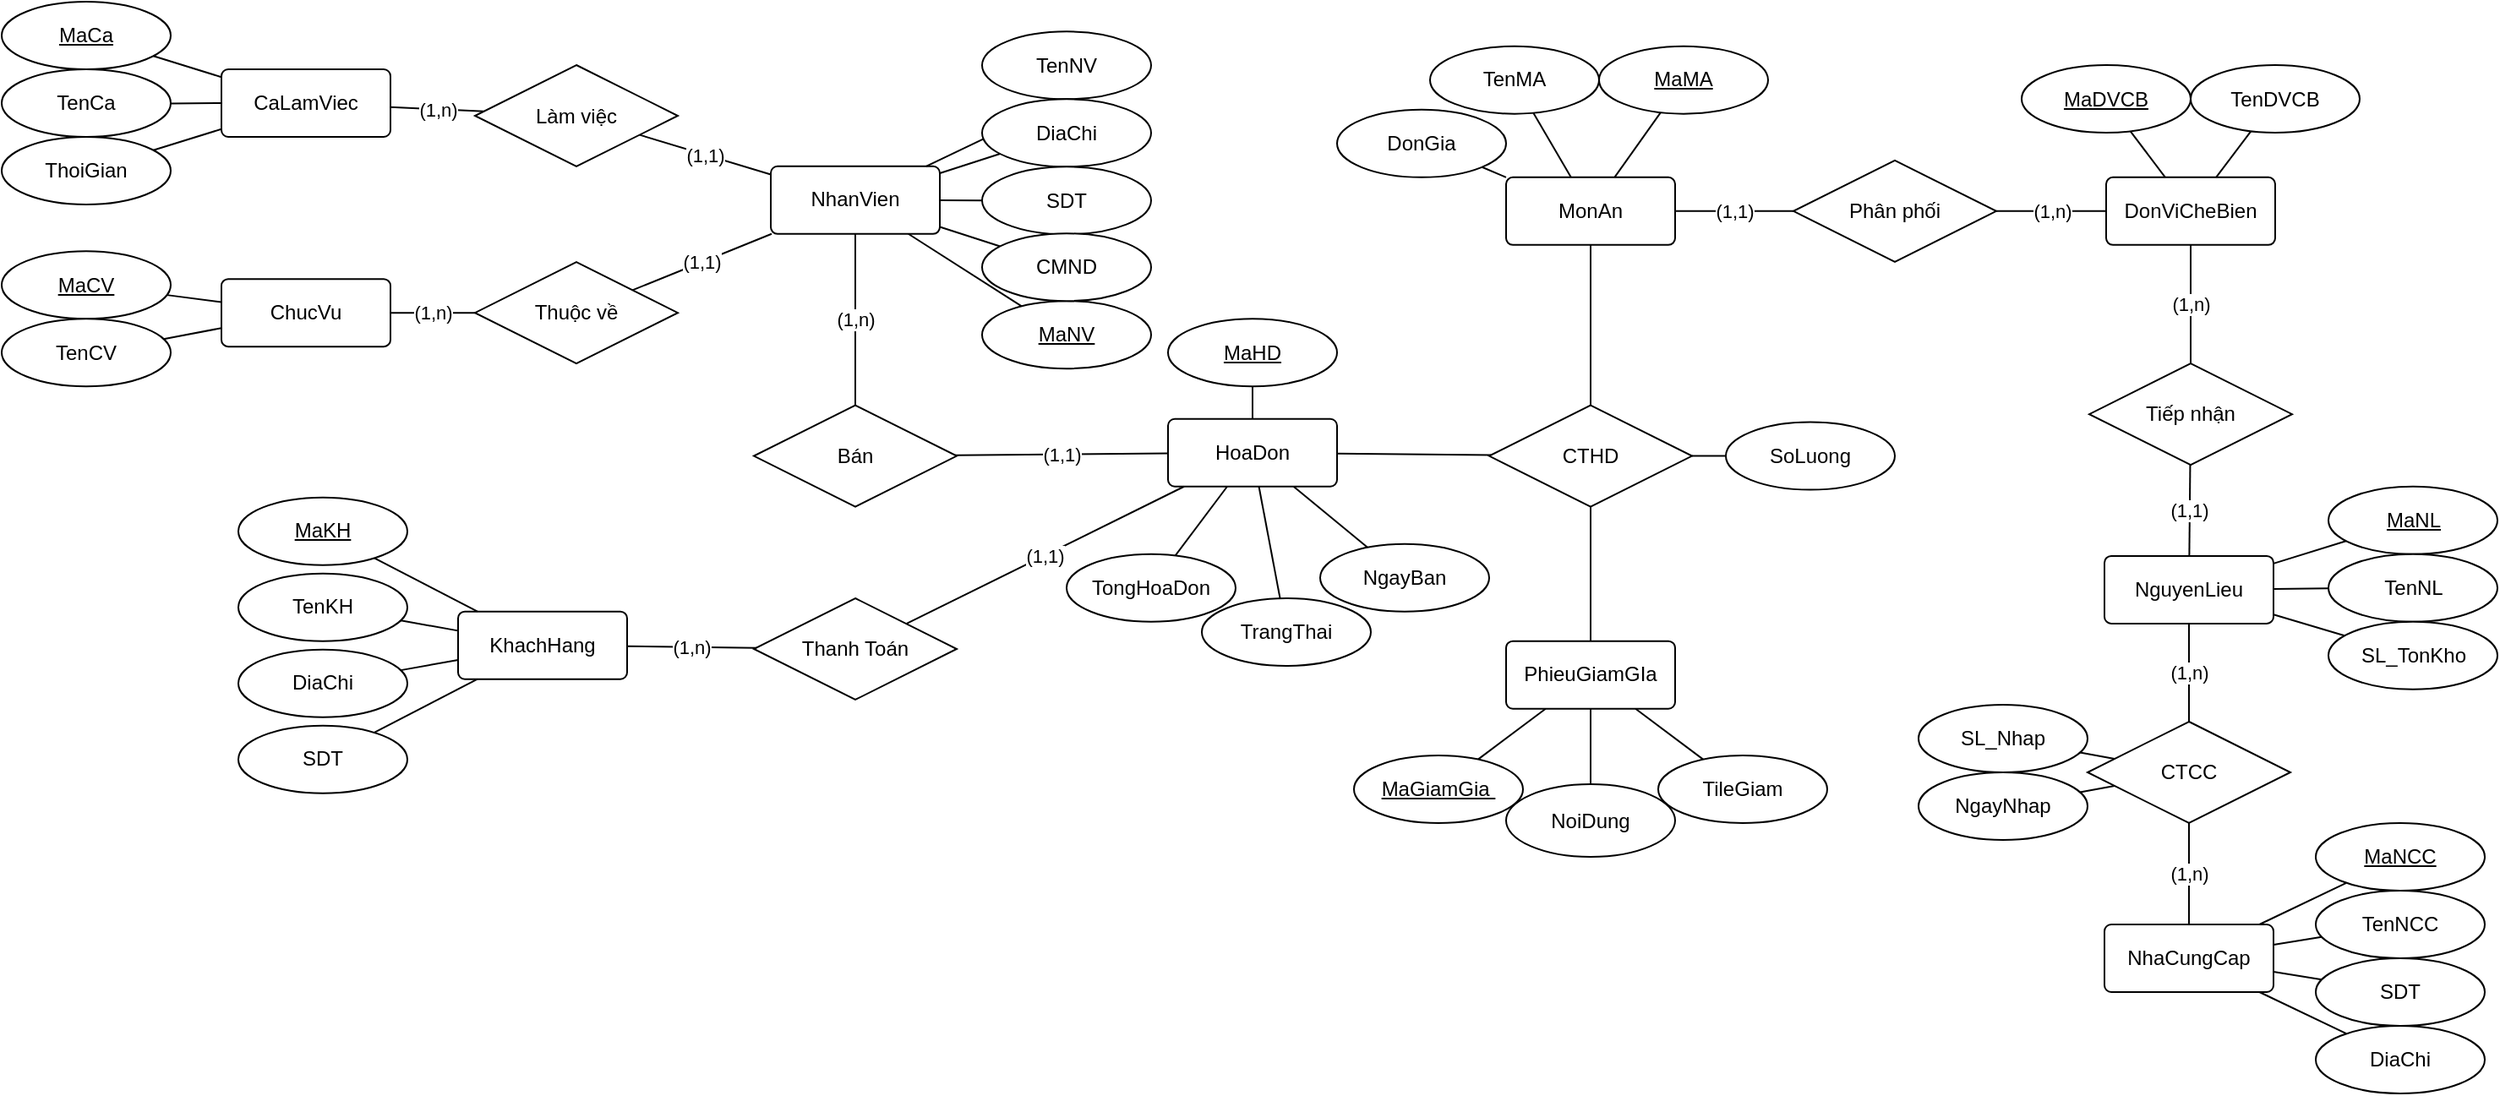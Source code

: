 <mxfile version="16.5.1" type="device"><diagram id="6a1bHGBGVH5mavBtbU1z" name="Page-1"><mxGraphModel dx="2738" dy="689" grid="1" gridSize="10" guides="1" tooltips="1" connect="1" arrows="1" fold="1" page="1" pageScale="1" pageWidth="850" pageHeight="1100" math="0" shadow="0"><root><mxCell id="0"/><mxCell id="1" parent="0"/><mxCell id="fHMDKejE6S2geMiqadcJ-3" value="(1,n)" style="rounded=0;orthogonalLoop=1;jettySize=auto;html=1;endArrow=none;endFill=0;" parent="1" source="VU9gFkAh_YzWSPAlti87-1" target="fHMDKejE6S2geMiqadcJ-2" edge="1"><mxGeometry relative="1" as="geometry"/></mxCell><mxCell id="fHMDKejE6S2geMiqadcJ-56" value="(1,1)" style="edgeStyle=none;rounded=0;orthogonalLoop=1;jettySize=auto;html=1;endArrow=none;endFill=0;" parent="1" source="VU9gFkAh_YzWSPAlti87-1" target="fHMDKejE6S2geMiqadcJ-55" edge="1"><mxGeometry relative="1" as="geometry"/></mxCell><mxCell id="VU9gFkAh_YzWSPAlti87-1" value="NhanVien" style="rounded=1;arcSize=10;whiteSpace=wrap;html=1;align=center;" parent="1" vertex="1"><mxGeometry x="-425.0" y="137.39" width="100" height="40" as="geometry"/></mxCell><mxCell id="VU9gFkAh_YzWSPAlti87-6" value="(1,n)" style="edgeStyle=none;rounded=0;orthogonalLoop=1;jettySize=auto;html=1;endArrow=none;endFill=0;" parent="1" source="VU9gFkAh_YzWSPAlti87-2" target="VU9gFkAh_YzWSPAlti87-5" edge="1"><mxGeometry relative="1" as="geometry"><mxPoint x="-597.501" y="209.999" as="targetPoint"/></mxGeometry></mxCell><mxCell id="VU9gFkAh_YzWSPAlti87-2" value="ChucVu" style="rounded=1;arcSize=10;whiteSpace=wrap;html=1;align=center;" parent="1" vertex="1"><mxGeometry x="-750" y="204.07" width="100" height="40" as="geometry"/></mxCell><mxCell id="VU9gFkAh_YzWSPAlti87-7" value="(1,1)" style="edgeStyle=none;rounded=0;orthogonalLoop=1;jettySize=auto;html=1;endArrow=none;endFill=0;" parent="1" source="VU9gFkAh_YzWSPAlti87-5" target="VU9gFkAh_YzWSPAlti87-1" edge="1"><mxGeometry relative="1" as="geometry"/></mxCell><mxCell id="VU9gFkAh_YzWSPAlti87-5" value="Thuộc về" style="shape=rhombus;perimeter=rhombusPerimeter;whiteSpace=wrap;html=1;align=center;" parent="1" vertex="1"><mxGeometry x="-600.0" y="194.07" width="120" height="60" as="geometry"/></mxCell><mxCell id="zNfl4wu8lFtenNEcUPDU-57" style="edgeStyle=none;rounded=0;orthogonalLoop=1;jettySize=auto;html=1;endArrow=none;endFill=0;" parent="1" source="fHMDKejE6S2geMiqadcJ-1" target="fHMDKejE6S2geMiqadcJ-12" edge="1"><mxGeometry relative="1" as="geometry"><mxPoint x="0.739" y="294.071" as="targetPoint"/></mxGeometry></mxCell><mxCell id="2rF063TZxJX0PvLxo06n-3" style="rounded=0;orthogonalLoop=1;jettySize=auto;html=1;endArrow=none;endFill=0;" edge="1" parent="1" source="fHMDKejE6S2geMiqadcJ-1" target="2rF063TZxJX0PvLxo06n-1"><mxGeometry relative="1" as="geometry"/></mxCell><mxCell id="fHMDKejE6S2geMiqadcJ-1" value="HoaDon" style="rounded=1;arcSize=10;whiteSpace=wrap;html=1;align=center;" parent="1" vertex="1"><mxGeometry x="-190" y="286.88" width="100" height="40" as="geometry"/></mxCell><mxCell id="fHMDKejE6S2geMiqadcJ-4" value="(1,1)" style="edgeStyle=none;rounded=0;orthogonalLoop=1;jettySize=auto;html=1;endArrow=none;endFill=0;" parent="1" source="fHMDKejE6S2geMiqadcJ-2" target="fHMDKejE6S2geMiqadcJ-1" edge="1"><mxGeometry relative="1" as="geometry"/></mxCell><mxCell id="fHMDKejE6S2geMiqadcJ-2" value="Bán" style="shape=rhombus;perimeter=rhombusPerimeter;whiteSpace=wrap;html=1;align=center;" parent="1" vertex="1"><mxGeometry x="-435" y="278.8" width="120" height="60" as="geometry"/></mxCell><mxCell id="fHMDKejE6S2geMiqadcJ-8" value="(1,1)" style="edgeStyle=none;rounded=0;orthogonalLoop=1;jettySize=auto;html=1;endArrow=none;endFill=0;" parent="1" source="fHMDKejE6S2geMiqadcJ-5" target="fHMDKejE6S2geMiqadcJ-1" edge="1"><mxGeometry relative="1" as="geometry"><mxPoint x="-235" y="640" as="sourcePoint"/></mxGeometry></mxCell><mxCell id="fHMDKejE6S2geMiqadcJ-5" value="Thanh Toán" style="shape=rhombus;perimeter=rhombusPerimeter;whiteSpace=wrap;html=1;align=center;" parent="1" vertex="1"><mxGeometry x="-435" y="393.0" width="120" height="60" as="geometry"/></mxCell><mxCell id="fHMDKejE6S2geMiqadcJ-7" value="(1,n)" style="edgeStyle=none;rounded=0;orthogonalLoop=1;jettySize=auto;html=1;endArrow=none;endFill=0;" parent="1" source="fHMDKejE6S2geMiqadcJ-6" target="fHMDKejE6S2geMiqadcJ-5" edge="1"><mxGeometry relative="1" as="geometry"/></mxCell><mxCell id="fHMDKejE6S2geMiqadcJ-6" value="KhachHang" style="rounded=1;arcSize=10;whiteSpace=wrap;html=1;align=center;" parent="1" vertex="1"><mxGeometry x="-610" y="400.84" width="100" height="40" as="geometry"/></mxCell><mxCell id="fHMDKejE6S2geMiqadcJ-9" value="MonAn" style="rounded=1;arcSize=10;whiteSpace=wrap;html=1;align=center;" parent="1" vertex="1"><mxGeometry x="10" y="143.92" width="100" height="40" as="geometry"/></mxCell><mxCell id="zNfl4wu8lFtenNEcUPDU-58" style="edgeStyle=none;rounded=0;orthogonalLoop=1;jettySize=auto;html=1;endArrow=none;endFill=0;" parent="1" source="fHMDKejE6S2geMiqadcJ-12" target="fHMDKejE6S2geMiqadcJ-9" edge="1"><mxGeometry relative="1" as="geometry"/></mxCell><mxCell id="fHMDKejE6S2geMiqadcJ-12" value="CTHD" style="shape=rhombus;perimeter=rhombusPerimeter;whiteSpace=wrap;html=1;align=center;" parent="1" vertex="1"><mxGeometry y="278.8" width="120" height="60" as="geometry"/></mxCell><mxCell id="BcNSZI_xwxthwLTphOBu-8" value="(1,n)" style="edgeStyle=none;rounded=0;orthogonalLoop=1;jettySize=auto;html=1;endArrow=none;endFill=0;" parent="1" source="fHMDKejE6S2geMiqadcJ-18" target="BcNSZI_xwxthwLTphOBu-7" edge="1"><mxGeometry relative="1" as="geometry"/></mxCell><mxCell id="fHMDKejE6S2geMiqadcJ-18" value="NhaCungCap" style="rounded=1;arcSize=10;whiteSpace=wrap;html=1;align=center;" parent="1" vertex="1"><mxGeometry x="364.0" y="586.0" width="100" height="40" as="geometry"/></mxCell><mxCell id="BcNSZI_xwxthwLTphOBu-17" value="(1,n)" style="edgeStyle=none;rounded=0;orthogonalLoop=1;jettySize=auto;html=1;endArrow=none;endFill=0;" parent="1" source="fHMDKejE6S2geMiqadcJ-25" target="BcNSZI_xwxthwLTphOBu-7" edge="1"><mxGeometry relative="1" as="geometry"/></mxCell><mxCell id="fHMDKejE6S2geMiqadcJ-25" value="NguyenLieu" style="rounded=1;arcSize=10;whiteSpace=wrap;html=1;align=center;" parent="1" vertex="1"><mxGeometry x="364" y="367.94" width="100" height="40" as="geometry"/></mxCell><mxCell id="fHMDKejE6S2geMiqadcJ-54" value="CaLamViec" style="rounded=1;arcSize=10;whiteSpace=wrap;html=1;align=center;" parent="1" vertex="1"><mxGeometry x="-750.0" y="80" width="100" height="40" as="geometry"/></mxCell><mxCell id="fHMDKejE6S2geMiqadcJ-57" value="(1,n)" style="edgeStyle=none;rounded=0;orthogonalLoop=1;jettySize=auto;html=1;endArrow=none;endFill=0;" parent="1" source="fHMDKejE6S2geMiqadcJ-55" target="fHMDKejE6S2geMiqadcJ-54" edge="1"><mxGeometry relative="1" as="geometry"/></mxCell><mxCell id="fHMDKejE6S2geMiqadcJ-55" value="Làm việc" style="shape=rhombus;perimeter=rhombusPerimeter;whiteSpace=wrap;html=1;align=center;" parent="1" vertex="1"><mxGeometry x="-600" y="77.5" width="120" height="60" as="geometry"/></mxCell><mxCell id="fHMDKejE6S2geMiqadcJ-80" style="edgeStyle=none;rounded=0;orthogonalLoop=1;jettySize=auto;html=1;endArrow=none;endFill=0;" parent="1" source="fHMDKejE6S2geMiqadcJ-78" target="VU9gFkAh_YzWSPAlti87-2" edge="1"><mxGeometry relative="1" as="geometry"/></mxCell><mxCell id="fHMDKejE6S2geMiqadcJ-78" value="MaCV" style="ellipse;whiteSpace=wrap;html=1;align=center;fontStyle=4" parent="1" vertex="1"><mxGeometry x="-880" y="187.6" width="100" height="40" as="geometry"/></mxCell><mxCell id="fHMDKejE6S2geMiqadcJ-81" style="edgeStyle=none;rounded=0;orthogonalLoop=1;jettySize=auto;html=1;endArrow=none;endFill=0;" parent="1" source="fHMDKejE6S2geMiqadcJ-79" target="VU9gFkAh_YzWSPAlti87-2" edge="1"><mxGeometry relative="1" as="geometry"><mxPoint x="-709.414" y="232.341" as="sourcePoint"/></mxGeometry></mxCell><mxCell id="fHMDKejE6S2geMiqadcJ-79" value="TenCV" style="ellipse;whiteSpace=wrap;html=1;align=center;" parent="1" vertex="1"><mxGeometry x="-880" y="227.6" width="100" height="40" as="geometry"/></mxCell><mxCell id="fHMDKejE6S2geMiqadcJ-85" style="edgeStyle=none;rounded=0;orthogonalLoop=1;jettySize=auto;html=1;endArrow=none;endFill=0;" parent="1" source="fHMDKejE6S2geMiqadcJ-82" target="fHMDKejE6S2geMiqadcJ-54" edge="1"><mxGeometry relative="1" as="geometry"/></mxCell><mxCell id="fHMDKejE6S2geMiqadcJ-82" value="ThoiGian" style="ellipse;whiteSpace=wrap;html=1;align=center;" parent="1" vertex="1"><mxGeometry x="-880" y="120" width="100" height="40" as="geometry"/></mxCell><mxCell id="fHMDKejE6S2geMiqadcJ-84" style="edgeStyle=none;rounded=0;orthogonalLoop=1;jettySize=auto;html=1;endArrow=none;endFill=0;" parent="1" source="fHMDKejE6S2geMiqadcJ-83" target="fHMDKejE6S2geMiqadcJ-54" edge="1"><mxGeometry relative="1" as="geometry"/></mxCell><mxCell id="fHMDKejE6S2geMiqadcJ-83" value="TenCa" style="ellipse;whiteSpace=wrap;html=1;align=center;" parent="1" vertex="1"><mxGeometry x="-880.0" y="80" width="100" height="40" as="geometry"/></mxCell><mxCell id="fHMDKejE6S2geMiqadcJ-92" style="edgeStyle=none;rounded=0;orthogonalLoop=1;jettySize=auto;html=1;exitX=0.5;exitY=1;exitDx=0;exitDy=0;endArrow=none;endFill=0;" parent="1" source="fHMDKejE6S2geMiqadcJ-86" target="VU9gFkAh_YzWSPAlti87-1" edge="1"><mxGeometry relative="1" as="geometry"><mxPoint x="-304.34" y="-14.09" as="targetPoint"/></mxGeometry></mxCell><mxCell id="fHMDKejE6S2geMiqadcJ-86" value="TenNV" style="ellipse;whiteSpace=wrap;html=1;align=center;" parent="1" vertex="1"><mxGeometry x="-300" y="57.68" width="100" height="40" as="geometry"/></mxCell><mxCell id="fHMDKejE6S2geMiqadcJ-91" style="edgeStyle=none;rounded=0;orthogonalLoop=1;jettySize=auto;html=1;endArrow=none;endFill=0;" parent="1" source="fHMDKejE6S2geMiqadcJ-87" target="VU9gFkAh_YzWSPAlti87-1" edge="1"><mxGeometry relative="1" as="geometry"/></mxCell><mxCell id="fHMDKejE6S2geMiqadcJ-87" value="MaNV" style="ellipse;whiteSpace=wrap;html=1;align=center;fontStyle=4" parent="1" vertex="1"><mxGeometry x="-300.0" y="217.1" width="100" height="40" as="geometry"/></mxCell><mxCell id="BcNSZI_xwxthwLTphOBu-22" style="edgeStyle=none;rounded=0;orthogonalLoop=1;jettySize=auto;html=1;endArrow=none;endFill=0;" parent="1" source="fHMDKejE6S2geMiqadcJ-88" target="VU9gFkAh_YzWSPAlti87-1" edge="1"><mxGeometry relative="1" as="geometry"/></mxCell><mxCell id="fHMDKejE6S2geMiqadcJ-88" value="DiaChi&lt;span style=&quot;color: rgba(0 , 0 , 0 , 0) ; font-family: monospace ; font-size: 0px&quot;&gt;%3CmxGraphModel%3E%3Croot%3E%3CmxCell%20id%3D%220%22%2F%3E%3CmxCell%20id%3D%221%22%20parent%3D%220%22%2F%3E%3CmxCell%20id%3D%222%22%20value%3D%22MaNV%22%20style%3D%22ellipse%3BwhiteSpace%3Dwrap%3Bhtml%3D1%3Balign%3Dcenter%3B%22%20vertex%3D%221%22%20parent%3D%221%22%3E%3CmxGeometry%20x%3D%22-270%22%20y%3D%22290%22%20width%3D%22100%22%20height%3D%2240%22%20as%3D%22geometry%22%2F%3E%3C%2FmxCell%3E%3C%2Froot%3E%3C%2FmxGraphModel%3E&lt;/span&gt;" style="ellipse;whiteSpace=wrap;html=1;align=center;" parent="1" vertex="1"><mxGeometry x="-300" y="97.68" width="100" height="40" as="geometry"/></mxCell><mxCell id="fHMDKejE6S2geMiqadcJ-94" style="edgeStyle=none;rounded=0;orthogonalLoop=1;jettySize=auto;html=1;endArrow=none;endFill=0;" parent="1" source="fHMDKejE6S2geMiqadcJ-89" target="VU9gFkAh_YzWSPAlti87-1" edge="1"><mxGeometry relative="1" as="geometry"/></mxCell><mxCell id="fHMDKejE6S2geMiqadcJ-89" value="SDT" style="ellipse;whiteSpace=wrap;html=1;align=center;" parent="1" vertex="1"><mxGeometry x="-300" y="137.68" width="100" height="40" as="geometry"/></mxCell><mxCell id="fHMDKejE6S2geMiqadcJ-99" style="edgeStyle=none;rounded=0;orthogonalLoop=1;jettySize=auto;html=1;endArrow=none;endFill=0;" parent="1" source="fHMDKejE6S2geMiqadcJ-95" target="fHMDKejE6S2geMiqadcJ-6" edge="1"><mxGeometry relative="1" as="geometry"/></mxCell><mxCell id="fHMDKejE6S2geMiqadcJ-95" value="MaKH" style="ellipse;whiteSpace=wrap;html=1;align=center;fontStyle=4" parent="1" vertex="1"><mxGeometry x="-740" y="333.34" width="100" height="40" as="geometry"/></mxCell><mxCell id="fHMDKejE6S2geMiqadcJ-100" style="edgeStyle=none;rounded=0;orthogonalLoop=1;jettySize=auto;html=1;endArrow=none;endFill=0;" parent="1" source="fHMDKejE6S2geMiqadcJ-96" target="fHMDKejE6S2geMiqadcJ-6" edge="1"><mxGeometry relative="1" as="geometry"/></mxCell><mxCell id="fHMDKejE6S2geMiqadcJ-96" value="TenKH" style="ellipse;whiteSpace=wrap;html=1;align=center;" parent="1" vertex="1"><mxGeometry x="-740" y="378.34" width="100" height="40" as="geometry"/></mxCell><mxCell id="fHMDKejE6S2geMiqadcJ-101" style="edgeStyle=none;rounded=0;orthogonalLoop=1;jettySize=auto;html=1;endArrow=none;endFill=0;" parent="1" source="fHMDKejE6S2geMiqadcJ-97" target="fHMDKejE6S2geMiqadcJ-6" edge="1"><mxGeometry relative="1" as="geometry"/></mxCell><mxCell id="fHMDKejE6S2geMiqadcJ-97" value="DiaChi&lt;span style=&quot;color: rgba(0 , 0 , 0 , 0) ; font-family: monospace ; font-size: 0px&quot;&gt;%3CmxGraphModel%3E%3Croot%3E%3CmxCell%20id%3D%220%22%2F%3E%3CmxCell%20id%3D%221%22%20parent%3D%220%22%2F%3E%3CmxCell%20id%3D%222%22%20value%3D%22MaNV%22%20style%3D%22ellipse%3BwhiteSpace%3Dwrap%3Bhtml%3D1%3Balign%3Dcenter%3B%22%20vertex%3D%221%22%20parent%3D%221%22%3E%3CmxGeometry%20x%3D%22-270%22%20y%3D%22290%22%20width%3D%22100%22%20height%3D%2240%22%20as%3D%22geometry%22%2F%3E%3C%2FmxCell%3E%3C%2Froot%3E%3C%2FmxGraphModel%3E&lt;/span&gt;" style="ellipse;whiteSpace=wrap;html=1;align=center;" parent="1" vertex="1"><mxGeometry x="-740" y="423.34" width="100" height="40" as="geometry"/></mxCell><mxCell id="fHMDKejE6S2geMiqadcJ-102" style="edgeStyle=none;rounded=0;orthogonalLoop=1;jettySize=auto;html=1;endArrow=none;endFill=0;" parent="1" source="fHMDKejE6S2geMiqadcJ-98" target="fHMDKejE6S2geMiqadcJ-6" edge="1"><mxGeometry relative="1" as="geometry"/></mxCell><mxCell id="fHMDKejE6S2geMiqadcJ-98" value="SDT" style="ellipse;whiteSpace=wrap;html=1;align=center;" parent="1" vertex="1"><mxGeometry x="-740" y="468.34" width="100" height="40" as="geometry"/></mxCell><mxCell id="fHMDKejE6S2geMiqadcJ-114" style="edgeStyle=none;rounded=0;orthogonalLoop=1;jettySize=auto;html=1;endArrow=none;endFill=0;" parent="1" source="fHMDKejE6S2geMiqadcJ-111" target="fHMDKejE6S2geMiqadcJ-12" edge="1"><mxGeometry relative="1" as="geometry"/></mxCell><mxCell id="fHMDKejE6S2geMiqadcJ-111" value="SoLuong" style="ellipse;whiteSpace=wrap;html=1;align=center;" parent="1" vertex="1"><mxGeometry x="140" y="288.8" width="100" height="40" as="geometry"/></mxCell><mxCell id="v5Esbu1hWQ5voRgc_X98-17" style="edgeStyle=none;rounded=0;orthogonalLoop=1;jettySize=auto;html=1;endArrow=none;endFill=0;" parent="1" source="fHMDKejE6S2geMiqadcJ-129" target="fHMDKejE6S2geMiqadcJ-18" edge="1"><mxGeometry relative="1" as="geometry"/></mxCell><mxCell id="fHMDKejE6S2geMiqadcJ-129" value="MaNCC" style="ellipse;whiteSpace=wrap;html=1;align=center;fontStyle=4" parent="1" vertex="1"><mxGeometry x="489.0" y="526.0" width="100" height="40" as="geometry"/></mxCell><mxCell id="v5Esbu1hWQ5voRgc_X98-16" style="edgeStyle=none;rounded=0;orthogonalLoop=1;jettySize=auto;html=1;endArrow=none;endFill=0;" parent="1" source="fHMDKejE6S2geMiqadcJ-130" target="fHMDKejE6S2geMiqadcJ-18" edge="1"><mxGeometry relative="1" as="geometry"/></mxCell><mxCell id="fHMDKejE6S2geMiqadcJ-130" value="TenNCC" style="ellipse;whiteSpace=wrap;html=1;align=center;" parent="1" vertex="1"><mxGeometry x="489.0" y="566.0" width="100" height="40" as="geometry"/></mxCell><mxCell id="v5Esbu1hWQ5voRgc_X98-14" style="edgeStyle=none;rounded=0;orthogonalLoop=1;jettySize=auto;html=1;endArrow=none;endFill=0;" parent="1" source="fHMDKejE6S2geMiqadcJ-133" target="fHMDKejE6S2geMiqadcJ-18" edge="1"><mxGeometry relative="1" as="geometry"/></mxCell><mxCell id="fHMDKejE6S2geMiqadcJ-133" value="DiaChi" style="ellipse;whiteSpace=wrap;html=1;align=center;" parent="1" vertex="1"><mxGeometry x="489.0" y="646.0" width="100" height="40" as="geometry"/></mxCell><mxCell id="v5Esbu1hWQ5voRgc_X98-15" style="edgeStyle=none;rounded=0;orthogonalLoop=1;jettySize=auto;html=1;endArrow=none;endFill=0;" parent="1" source="fHMDKejE6S2geMiqadcJ-135" target="fHMDKejE6S2geMiqadcJ-18" edge="1"><mxGeometry relative="1" as="geometry"/></mxCell><mxCell id="fHMDKejE6S2geMiqadcJ-135" value="SDT" style="ellipse;whiteSpace=wrap;html=1;align=center;" parent="1" vertex="1"><mxGeometry x="489.0" y="606.0" width="100" height="40" as="geometry"/></mxCell><mxCell id="fHMDKejE6S2geMiqadcJ-140" style="edgeStyle=none;rounded=0;orthogonalLoop=1;jettySize=auto;html=1;endArrow=none;endFill=0;" parent="1" source="fHMDKejE6S2geMiqadcJ-137" target="fHMDKejE6S2geMiqadcJ-9" edge="1"><mxGeometry relative="1" as="geometry"><mxPoint x="-51.146" y="15.767" as="sourcePoint"/></mxGeometry></mxCell><mxCell id="fHMDKejE6S2geMiqadcJ-137" value="MaMA" style="ellipse;whiteSpace=wrap;html=1;align=center;fontStyle=4" parent="1" vertex="1"><mxGeometry x="65" y="66.32" width="100" height="40" as="geometry"/></mxCell><mxCell id="fHMDKejE6S2geMiqadcJ-139" style="edgeStyle=none;rounded=0;orthogonalLoop=1;jettySize=auto;html=1;endArrow=none;endFill=0;" parent="1" source="fHMDKejE6S2geMiqadcJ-138" target="fHMDKejE6S2geMiqadcJ-9" edge="1"><mxGeometry relative="1" as="geometry"><mxPoint x="-1.15" y="230.327" as="sourcePoint"/></mxGeometry></mxCell><mxCell id="fHMDKejE6S2geMiqadcJ-138" value="TenMA" style="ellipse;whiteSpace=wrap;html=1;align=center;" parent="1" vertex="1"><mxGeometry x="-35" y="66.32" width="100" height="40" as="geometry"/></mxCell><mxCell id="v5Esbu1hWQ5voRgc_X98-19" style="edgeStyle=none;rounded=0;orthogonalLoop=1;jettySize=auto;html=1;endArrow=none;endFill=0;" parent="1" source="fHMDKejE6S2geMiqadcJ-152" target="fHMDKejE6S2geMiqadcJ-25" edge="1"><mxGeometry relative="1" as="geometry"/></mxCell><mxCell id="fHMDKejE6S2geMiqadcJ-152" value="MaNL" style="ellipse;whiteSpace=wrap;html=1;align=center;fontStyle=4" parent="1" vertex="1"><mxGeometry x="496.5" y="326.88" width="100" height="40" as="geometry"/></mxCell><mxCell id="v5Esbu1hWQ5voRgc_X98-20" style="edgeStyle=none;rounded=0;orthogonalLoop=1;jettySize=auto;html=1;endArrow=none;endFill=0;" parent="1" source="fHMDKejE6S2geMiqadcJ-153" target="fHMDKejE6S2geMiqadcJ-25" edge="1"><mxGeometry relative="1" as="geometry"/></mxCell><mxCell id="fHMDKejE6S2geMiqadcJ-153" value="TenNL" style="ellipse;whiteSpace=wrap;html=1;align=center;" parent="1" vertex="1"><mxGeometry x="496.5" y="366.88" width="100" height="40" as="geometry"/></mxCell><mxCell id="fHMDKejE6S2geMiqadcJ-161" style="edgeStyle=none;rounded=0;orthogonalLoop=1;jettySize=auto;html=1;endArrow=none;endFill=0;" parent="1" source="zNfl4wu8lFtenNEcUPDU-59" target="fHMDKejE6S2geMiqadcJ-1" edge="1"><mxGeometry relative="1" as="geometry"><mxPoint x="-107.35" y="255.637" as="sourcePoint"/></mxGeometry></mxCell><mxCell id="ijFK4gIzEk9CtvnXMDeo-7" style="edgeStyle=none;rounded=0;orthogonalLoop=1;jettySize=auto;html=1;endArrow=none;endFill=0;" parent="1" source="ijFK4gIzEk9CtvnXMDeo-2" target="fHMDKejE6S2geMiqadcJ-9" edge="1"><mxGeometry relative="1" as="geometry"><mxPoint x="85.716" y="130.131" as="sourcePoint"/></mxGeometry></mxCell><mxCell id="ijFK4gIzEk9CtvnXMDeo-2" value="DonGia" style="ellipse;whiteSpace=wrap;html=1;align=center;" parent="1" vertex="1"><mxGeometry x="-90" y="103.92" width="100" height="40" as="geometry"/></mxCell><mxCell id="Hg-zA2e1yXuKPxg4f5GL-2" style="edgeStyle=none;rounded=0;orthogonalLoop=1;jettySize=auto;html=1;endArrow=none;endFill=0;" parent="1" source="ijFK4gIzEk9CtvnXMDeo-9" target="VU9gFkAh_YzWSPAlti87-1" edge="1"><mxGeometry relative="1" as="geometry"><mxPoint x="-264.023" y="-22.469" as="sourcePoint"/></mxGeometry></mxCell><mxCell id="ijFK4gIzEk9CtvnXMDeo-9" value="CMND" style="ellipse;whiteSpace=wrap;html=1;align=center;" parent="1" vertex="1"><mxGeometry x="-300" y="177.1" width="100" height="40" as="geometry"/></mxCell><mxCell id="p66fdBARfCUDF_2ekH-j-2" style="rounded=0;orthogonalLoop=1;jettySize=auto;html=1;endArrow=none;endFill=0;" parent="1" source="p66fdBARfCUDF_2ekH-j-1" target="fHMDKejE6S2geMiqadcJ-54" edge="1"><mxGeometry relative="1" as="geometry"/></mxCell><mxCell id="p66fdBARfCUDF_2ekH-j-1" value="MaCa" style="ellipse;whiteSpace=wrap;html=1;align=center;fontStyle=4" parent="1" vertex="1"><mxGeometry x="-880.0" y="40" width="100" height="40" as="geometry"/></mxCell><mxCell id="mpmezDqFWHD9Ik5FNsr4-10" style="edgeStyle=none;rounded=0;orthogonalLoop=1;jettySize=auto;html=1;exitX=0.75;exitY=1;exitDx=0;exitDy=0;endArrow=none;endFill=0;" parent="1" edge="1"><mxGeometry relative="1" as="geometry"><mxPoint x="504" y="448.48" as="sourcePoint"/><mxPoint x="504" y="448.48" as="targetPoint"/></mxGeometry></mxCell><mxCell id="zNfl4wu8lFtenNEcUPDU-13" style="edgeStyle=none;rounded=0;orthogonalLoop=1;jettySize=auto;html=1;exitX=0.5;exitY=1;exitDx=0;exitDy=0;endArrow=none;endFill=0;" parent="1" edge="1"><mxGeometry relative="1" as="geometry"><mxPoint x="454" y="454.99" as="sourcePoint"/><mxPoint x="454" y="454.99" as="targetPoint"/></mxGeometry></mxCell><mxCell id="BcNSZI_xwxthwLTphOBu-15" value="(1,n)" style="edgeStyle=none;rounded=0;orthogonalLoop=1;jettySize=auto;html=1;endArrow=none;endFill=0;" parent="1" source="zNfl4wu8lFtenNEcUPDU-20" target="BcNSZI_xwxthwLTphOBu-14" edge="1"><mxGeometry relative="1" as="geometry"><mxPoint x="525" y="165.0" as="targetPoint"/></mxGeometry></mxCell><mxCell id="zNfl4wu8lFtenNEcUPDU-20" value="DonViCheBien" style="rounded=1;arcSize=10;whiteSpace=wrap;html=1;align=center;" parent="1" vertex="1"><mxGeometry x="365" y="143.92" width="100" height="40" as="geometry"/></mxCell><mxCell id="zNfl4wu8lFtenNEcUPDU-27" value="(1,1)" style="edgeStyle=none;rounded=0;orthogonalLoop=1;jettySize=auto;html=1;endArrow=none;endFill=0;" parent="1" source="zNfl4wu8lFtenNEcUPDU-26" target="fHMDKejE6S2geMiqadcJ-9" edge="1"><mxGeometry relative="1" as="geometry"><mxPoint x="170.281" y="204.07" as="sourcePoint"/></mxGeometry></mxCell><mxCell id="zNfl4wu8lFtenNEcUPDU-28" value="(1,n)" style="edgeStyle=none;rounded=0;orthogonalLoop=1;jettySize=auto;html=1;endArrow=none;endFill=0;" parent="1" source="zNfl4wu8lFtenNEcUPDU-26" target="zNfl4wu8lFtenNEcUPDU-20" edge="1"><mxGeometry relative="1" as="geometry"/></mxCell><mxCell id="zNfl4wu8lFtenNEcUPDU-26" value="Phân phối" style="shape=rhombus;perimeter=rhombusPerimeter;whiteSpace=wrap;html=1;align=center;" parent="1" vertex="1"><mxGeometry x="180" y="133.92" width="120" height="60" as="geometry"/></mxCell><mxCell id="zNfl4wu8lFtenNEcUPDU-42" style="edgeStyle=none;rounded=0;orthogonalLoop=1;jettySize=auto;html=1;endArrow=none;endFill=0;" parent="1" source="zNfl4wu8lFtenNEcUPDU-40" target="zNfl4wu8lFtenNEcUPDU-20" edge="1"><mxGeometry relative="1" as="geometry"/></mxCell><mxCell id="zNfl4wu8lFtenNEcUPDU-40" value="MaDVCB" style="ellipse;whiteSpace=wrap;html=1;align=center;fontStyle=4" parent="1" vertex="1"><mxGeometry x="315" y="77.5" width="100" height="40" as="geometry"/></mxCell><mxCell id="zNfl4wu8lFtenNEcUPDU-43" style="edgeStyle=none;rounded=0;orthogonalLoop=1;jettySize=auto;html=1;endArrow=none;endFill=0;" parent="1" source="zNfl4wu8lFtenNEcUPDU-41" target="zNfl4wu8lFtenNEcUPDU-20" edge="1"><mxGeometry relative="1" as="geometry"/></mxCell><mxCell id="zNfl4wu8lFtenNEcUPDU-41" value="TenDVCB" style="ellipse;whiteSpace=wrap;html=1;align=center;" parent="1" vertex="1"><mxGeometry x="415" y="77.5" width="100" height="40" as="geometry"/></mxCell><mxCell id="zNfl4wu8lFtenNEcUPDU-55" style="edgeStyle=none;rounded=0;orthogonalLoop=1;jettySize=auto;html=1;endArrow=none;endFill=0;" parent="1" source="zNfl4wu8lFtenNEcUPDU-48" target="fHMDKejE6S2geMiqadcJ-12" edge="1"><mxGeometry relative="1" as="geometry"/></mxCell><mxCell id="zNfl4wu8lFtenNEcUPDU-48" value="PhieuGiamGIa" style="rounded=1;arcSize=10;whiteSpace=wrap;html=1;align=center;" parent="1" vertex="1"><mxGeometry x="10" y="418.34" width="100" height="40" as="geometry"/></mxCell><mxCell id="zNfl4wu8lFtenNEcUPDU-52" style="edgeStyle=none;rounded=0;orthogonalLoop=1;jettySize=auto;html=1;endArrow=none;endFill=0;" parent="1" source="zNfl4wu8lFtenNEcUPDU-49" target="zNfl4wu8lFtenNEcUPDU-48" edge="1"><mxGeometry relative="1" as="geometry"><mxPoint x="140" y="420.158" as="targetPoint"/></mxGeometry></mxCell><mxCell id="zNfl4wu8lFtenNEcUPDU-49" value="MaGiamGia&amp;nbsp;" style="ellipse;whiteSpace=wrap;html=1;align=center;fontStyle=4" parent="1" vertex="1"><mxGeometry x="-80" y="486.0" width="100" height="40" as="geometry"/></mxCell><mxCell id="zNfl4wu8lFtenNEcUPDU-54" style="edgeStyle=none;rounded=0;orthogonalLoop=1;jettySize=auto;html=1;endArrow=none;endFill=0;" parent="1" source="zNfl4wu8lFtenNEcUPDU-50" target="zNfl4wu8lFtenNEcUPDU-48" edge="1"><mxGeometry relative="1" as="geometry"><mxPoint x="140" y="438.34" as="targetPoint"/></mxGeometry></mxCell><mxCell id="zNfl4wu8lFtenNEcUPDU-50" value="NoiDung" style="ellipse;whiteSpace=wrap;html=1;align=center;" parent="1" vertex="1"><mxGeometry x="10" y="503" width="100" height="43" as="geometry"/></mxCell><mxCell id="v5Esbu1hWQ5voRgc_X98-22" style="edgeStyle=none;rounded=0;orthogonalLoop=1;jettySize=auto;html=1;endArrow=none;endFill=0;" parent="1" source="zNfl4wu8lFtenNEcUPDU-51" target="zNfl4wu8lFtenNEcUPDU-48" edge="1"><mxGeometry relative="1" as="geometry"><mxPoint x="140" y="457.204" as="targetPoint"/></mxGeometry></mxCell><mxCell id="zNfl4wu8lFtenNEcUPDU-51" value="TileGiam" style="ellipse;whiteSpace=wrap;html=1;align=center;" parent="1" vertex="1"><mxGeometry x="100" y="486.0" width="100" height="40" as="geometry"/></mxCell><mxCell id="zNfl4wu8lFtenNEcUPDU-59" value="MaHD" style="ellipse;whiteSpace=wrap;html=1;align=center;fontStyle=4" parent="1" vertex="1"><mxGeometry x="-190" y="227.6" width="100" height="40" as="geometry"/></mxCell><mxCell id="BcNSZI_xwxthwLTphOBu-3" style="rounded=0;orthogonalLoop=1;jettySize=auto;html=1;endArrow=none;endFill=0;" parent="1" source="BcNSZI_xwxthwLTphOBu-1" target="fHMDKejE6S2geMiqadcJ-1" edge="1"><mxGeometry relative="1" as="geometry"/></mxCell><mxCell id="BcNSZI_xwxthwLTphOBu-1" value="TongHoaDon" style="ellipse;whiteSpace=wrap;html=1;align=center;" parent="1" vertex="1"><mxGeometry x="-250" y="366.88" width="100" height="40" as="geometry"/></mxCell><mxCell id="BcNSZI_xwxthwLTphOBu-4" style="edgeStyle=none;rounded=0;orthogonalLoop=1;jettySize=auto;html=1;endArrow=none;endFill=0;" parent="1" source="BcNSZI_xwxthwLTphOBu-2" target="fHMDKejE6S2geMiqadcJ-1" edge="1"><mxGeometry relative="1" as="geometry"/></mxCell><mxCell id="BcNSZI_xwxthwLTphOBu-2" value="TrangThai" style="ellipse;whiteSpace=wrap;html=1;align=center;" parent="1" vertex="1"><mxGeometry x="-170" y="393.0" width="100" height="40" as="geometry"/></mxCell><mxCell id="BcNSZI_xwxthwLTphOBu-19" style="edgeStyle=none;rounded=0;orthogonalLoop=1;jettySize=auto;html=1;endArrow=none;endFill=0;" parent="1" source="BcNSZI_xwxthwLTphOBu-7" target="BcNSZI_xwxthwLTphOBu-18" edge="1"><mxGeometry relative="1" as="geometry"/></mxCell><mxCell id="BcNSZI_xwxthwLTphOBu-21" style="edgeStyle=none;rounded=0;orthogonalLoop=1;jettySize=auto;html=1;endArrow=none;endFill=0;" parent="1" source="BcNSZI_xwxthwLTphOBu-7" target="BcNSZI_xwxthwLTphOBu-20" edge="1"><mxGeometry relative="1" as="geometry"/></mxCell><mxCell id="BcNSZI_xwxthwLTphOBu-7" value="CTCC" style="shape=rhombus;perimeter=rhombusPerimeter;whiteSpace=wrap;html=1;align=center;" parent="1" vertex="1"><mxGeometry x="354" y="466.0" width="120" height="60" as="geometry"/></mxCell><mxCell id="v5Esbu1hWQ5voRgc_X98-21" style="edgeStyle=none;rounded=0;orthogonalLoop=1;jettySize=auto;html=1;endArrow=none;endFill=0;" parent="1" source="BcNSZI_xwxthwLTphOBu-10" target="fHMDKejE6S2geMiqadcJ-25" edge="1"><mxGeometry relative="1" as="geometry"/></mxCell><mxCell id="BcNSZI_xwxthwLTphOBu-10" value="SL_TonKho" style="ellipse;whiteSpace=wrap;html=1;align=center;" parent="1" vertex="1"><mxGeometry x="496.5" y="406.88" width="100" height="40" as="geometry"/></mxCell><mxCell id="BcNSZI_xwxthwLTphOBu-16" value="(1,1)" style="edgeStyle=none;rounded=0;orthogonalLoop=1;jettySize=auto;html=1;endArrow=none;endFill=0;" parent="1" source="BcNSZI_xwxthwLTphOBu-14" target="fHMDKejE6S2geMiqadcJ-25" edge="1"><mxGeometry relative="1" as="geometry"><mxPoint x="550.001" y="175.61" as="sourcePoint"/></mxGeometry></mxCell><mxCell id="BcNSZI_xwxthwLTphOBu-14" value="Tiếp nhận" style="shape=rhombus;perimeter=rhombusPerimeter;whiteSpace=wrap;html=1;align=center;" parent="1" vertex="1"><mxGeometry x="355" y="254.07" width="120" height="60" as="geometry"/></mxCell><mxCell id="BcNSZI_xwxthwLTphOBu-18" value="SL_Nhap" style="ellipse;whiteSpace=wrap;html=1;align=center;" parent="1" vertex="1"><mxGeometry x="254" y="456.0" width="100" height="40" as="geometry"/></mxCell><mxCell id="BcNSZI_xwxthwLTphOBu-20" value="NgayNhap" style="ellipse;whiteSpace=wrap;html=1;align=center;" parent="1" vertex="1"><mxGeometry x="254" y="496.0" width="100" height="40" as="geometry"/></mxCell><mxCell id="2rF063TZxJX0PvLxo06n-1" value="NgayBan" style="ellipse;whiteSpace=wrap;html=1;align=center;" vertex="1" parent="1"><mxGeometry x="-100" y="360.84" width="100" height="40" as="geometry"/></mxCell></root></mxGraphModel></diagram></mxfile>